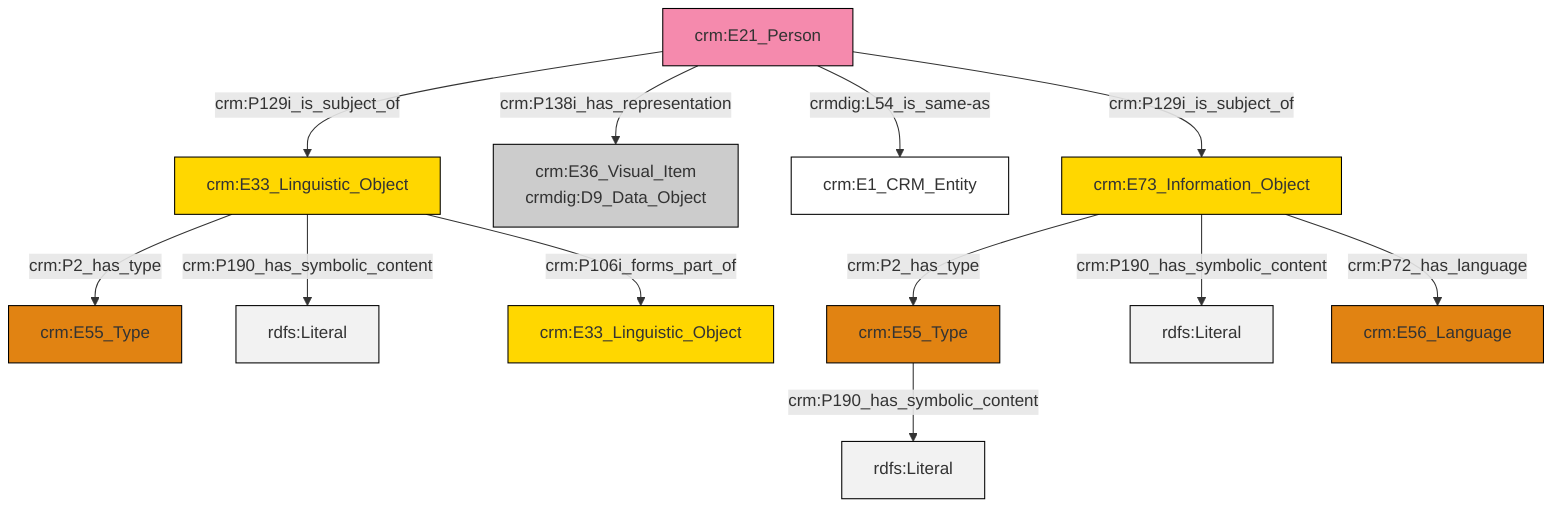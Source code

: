 graph TD
classDef Literal fill:#f2f2f2,stroke:#000000;
classDef CRM_Entity fill:#FFFFFF,stroke:#000000;
classDef Temporal_Entity fill:#00C9E6, stroke:#000000;
classDef Type fill:#E18312, stroke:#000000;
classDef Time-Span fill:#2C9C91, stroke:#000000;
classDef Appellation fill:#FFEB7F, stroke:#000000;
classDef Place fill:#008836, stroke:#000000;
classDef Persistent_Item fill:#B266B2, stroke:#000000;
classDef Conceptual_Object fill:#FFD700, stroke:#000000;
classDef Physical_Thing fill:#D2B48C, stroke:#000000;
classDef Actor fill:#f58aad, stroke:#000000;
classDef PC_Classes fill:#4ce600, stroke:#000000;
classDef Multi fill:#cccccc,stroke:#000000;

0["crm:E33_Linguistic_Object"]:::Conceptual_Object -->|crm:P2_has_type| 2["crm:E55_Type"]:::Type
0["crm:E33_Linguistic_Object"]:::Conceptual_Object -->|crm:P190_has_symbolic_content| 3[rdfs:Literal]:::Literal
0["crm:E33_Linguistic_Object"]:::Conceptual_Object -->|crm:P106i_forms_part_of| 8["crm:E33_Linguistic_Object"]:::Conceptual_Object
4["crm:E21_Person"]:::Actor -->|crmdig:L54_is_same-as| 9["crm:E1_CRM_Entity"]:::CRM_Entity
4["crm:E21_Person"]:::Actor -->|crm:P129i_is_subject_of| 0["crm:E33_Linguistic_Object"]:::Conceptual_Object
13["crm:E73_Information_Object"]:::Conceptual_Object -->|crm:P190_has_symbolic_content| 14[rdfs:Literal]:::Literal
4["crm:E21_Person"]:::Actor -->|crm:P138i_has_representation| 6["crm:E36_Visual_Item<br>crmdig:D9_Data_Object"]:::Multi
13["crm:E73_Information_Object"]:::Conceptual_Object -->|crm:P72_has_language| 15["crm:E56_Language"]:::Type
13["crm:E73_Information_Object"]:::Conceptual_Object -->|crm:P2_has_type| 11["crm:E55_Type"]:::Type
11["crm:E55_Type"]:::Type -->|crm:P190_has_symbolic_content| 22[rdfs:Literal]:::Literal
4["crm:E21_Person"]:::Actor -->|crm:P129i_is_subject_of| 13["crm:E73_Information_Object"]:::Conceptual_Object